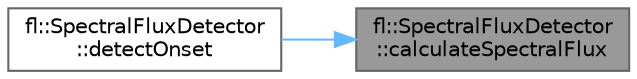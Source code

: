 digraph "fl::SpectralFluxDetector::calculateSpectralFlux"
{
 // INTERACTIVE_SVG=YES
 // LATEX_PDF_SIZE
  bgcolor="transparent";
  edge [fontname=Helvetica,fontsize=10,labelfontname=Helvetica,labelfontsize=10];
  node [fontname=Helvetica,fontsize=10,shape=box,height=0.2,width=0.4];
  rankdir="RL";
  Node1 [id="Node000001",label="fl::SpectralFluxDetector\l::calculateSpectralFlux",height=0.2,width=0.4,color="gray40", fillcolor="grey60", style="filled", fontcolor="black",tooltip=" "];
  Node1 -> Node2 [id="edge1_Node000001_Node000002",dir="back",color="steelblue1",style="solid",tooltip=" "];
  Node2 [id="Node000002",label="fl::SpectralFluxDetector\l::detectOnset",height=0.2,width=0.4,color="grey40", fillcolor="white", style="filled",URL="$df/d55/classfl_1_1_spectral_flux_detector_a12eed47a1a500b157be8332ba9b263b6.html#a12eed47a1a500b157be8332ba9b263b6",tooltip=" "];
}
